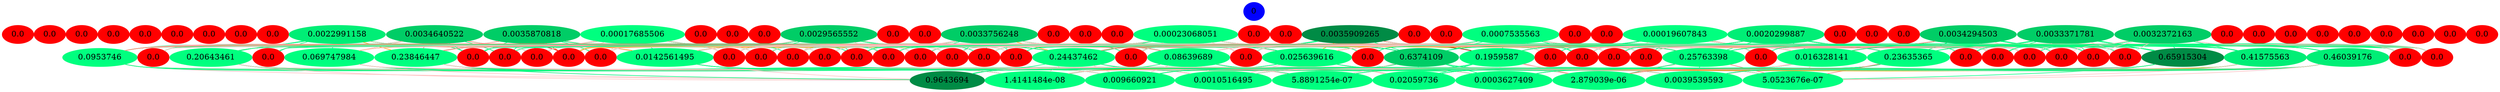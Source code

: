 graph {
	edge [bgcolor="purple:pink" color=yellow nodesep=0 rankdir=LR]
	graph [nodesep=0 ordering=out ranksep=0]
	node [rankdir=LR]
	I [label=0 color=blue height=0.2 style=filled width=0.2]
	x_0 [label=0.0 color=red height=0.2 style=filled width=0.2]
	x_1 [label=0.0 color=red height=0.2 style=filled width=0.2]
	x_2 [label=0.0 color=red height=0.2 style=filled width=0.2]
	x_3 [label=0.0 color=red height=0.2 style=filled width=0.2]
	x_4 [label=0.0 color=red height=0.2 style=filled width=0.2]
	x_5 [label=0.0 color=red height=0.2 style=filled width=0.2]
	x_6 [label=0.0 color=red height=0.2 style=filled width=0.2]
	x_7 [label=0.0 color=red height=0.2 style=filled width=0.2]
	x_8 [label=0.0 color=red height=0.2 style=filled width=0.2]
	x_9 [label=0.0022991158 color=springgreen2 fillcolor=springgreen2 height=0.2 style=filled width=0.2]
	x_10 [label=0.0034640522 color=springgreen3 fillcolor=springgreen3 height=0.2 style=filled width=0.2]
	x_11 [label=0.0035870818 color=springgreen3 fillcolor=springgreen3 height=0.2 style=filled width=0.2]
	x_12 [label=0.00017685506 color=springgreen fillcolor=springgreen height=0.2 style=filled width=0.2]
	x_13 [label=0.0 color=red height=0.2 style=filled width=0.2]
	x_14 [label=0.0 color=red height=0.2 style=filled width=0.2]
	x_15 [label=0.0 color=red height=0.2 style=filled width=0.2]
	x_16 [label=0.0029565552 color=springgreen3 fillcolor=springgreen3 height=0.2 style=filled width=0.2]
	x_17 [label=0.0 color=red height=0.2 style=filled width=0.2]
	x_18 [label=0.0 color=red height=0.2 style=filled width=0.2]
	x_19 [label=0.0033756248 color=springgreen3 fillcolor=springgreen3 height=0.2 style=filled width=0.2]
	x_20 [label=0.0 color=red height=0.2 style=filled width=0.2]
	x_21 [label=0.0 color=red height=0.2 style=filled width=0.2]
	x_22 [label=0.0 color=red height=0.2 style=filled width=0.2]
	x_23 [label=0.00023068051 color=springgreen fillcolor=springgreen height=0.2 style=filled width=0.2]
	x_24 [label=0.0 color=red height=0.2 style=filled width=0.2]
	x_25 [label=0.0 color=red height=0.2 style=filled width=0.2]
	x_26 [label=0.0035909265 color=springgreen4 fillcolor=springgreen4 height=0.2 style=filled width=0.2]
	x_27 [label=0.0 color=red height=0.2 style=filled width=0.2]
	x_28 [label=0.0 color=red height=0.2 style=filled width=0.2]
	x_29 [label=0.0007535563 color=springgreen fillcolor=springgreen height=0.2 style=filled width=0.2]
	x_30 [label=0.0 color=red height=0.2 style=filled width=0.2]
	x_31 [label=0.0 color=red height=0.2 style=filled width=0.2]
	x_32 [label=0.00019607843 color=springgreen fillcolor=springgreen height=0.2 style=filled width=0.2]
	x_33 [label=0.0020299887 color=springgreen2 fillcolor=springgreen2 height=0.2 style=filled width=0.2]
	x_34 [label=0.0 color=red height=0.2 style=filled width=0.2]
	x_35 [label=0.0 color=red height=0.2 style=filled width=0.2]
	x_36 [label=0.0 color=red height=0.2 style=filled width=0.2]
	x_37 [label=0.0034294503 color=springgreen3 fillcolor=springgreen3 height=0.2 style=filled width=0.2]
	x_38 [label=0.0033371781 color=springgreen3 fillcolor=springgreen3 height=0.2 style=filled width=0.2]
	x_39 [label=0.0032372163 color=springgreen3 fillcolor=springgreen3 height=0.2 style=filled width=0.2]
	x_40 [label=0.0 color=red height=0.2 style=filled width=0.2]
	x_41 [label=0.0 color=red height=0.2 style=filled width=0.2]
	x_42 [label=0.0 color=red height=0.2 style=filled width=0.2]
	x_43 [label=0.0 color=red height=0.2 style=filled width=0.2]
	x_44 [label=0.0 color=red height=0.2 style=filled width=0.2]
	x_45 [label=0.0 color=red height=0.2 style=filled width=0.2]
	x_46 [label=0.0 color=red height=0.2 style=filled width=0.2]
	x_47 [label=0.0 color=red height=0.2 style=filled width=0.2]
	x_48 [label=0.0 color=red height=0.2 style=filled width=0.2]
	I -- x_0 [style=invis]
	I -- x_1 [style=invis]
	I -- x_2 [style=invis]
	I -- x_3 [style=invis]
	I -- x_4 [style=invis]
	I -- x_5 [style=invis]
	I -- x_6 [style=invis]
	I -- x_7 [style=invis]
	I -- x_8 [style=invis]
	I -- x_9 [style=invis]
	I -- x_10 [style=invis]
	I -- x_11 [style=invis]
	I -- x_12 [style=invis]
	I -- x_13 [style=invis]
	I -- x_14 [style=invis]
	I -- x_15 [style=invis]
	I -- x_16 [style=invis]
	I -- x_17 [style=invis]
	I -- x_18 [style=invis]
	I -- x_19 [style=invis]
	I -- x_20 [style=invis]
	I -- x_21 [style=invis]
	I -- x_22 [style=invis]
	I -- x_23 [style=invis]
	I -- x_24 [style=invis]
	I -- x_25 [style=invis]
	I -- x_26 [style=invis]
	I -- x_27 [style=invis]
	I -- x_28 [style=invis]
	I -- x_29 [style=invis]
	I -- x_30 [style=invis]
	I -- x_31 [style=invis]
	I -- x_32 [style=invis]
	I -- x_33 [style=invis]
	I -- x_34 [style=invis]
	I -- x_35 [style=invis]
	I -- x_36 [style=invis]
	I -- x_37 [style=invis]
	I -- x_38 [style=invis]
	I -- x_39 [style=invis]
	I -- x_40 [style=invis]
	I -- x_41 [style=invis]
	I -- x_42 [style=invis]
	I -- x_43 [style=invis]
	I -- x_44 [style=invis]
	I -- x_45 [style=invis]
	I -- x_46 [style=invis]
	I -- x_47 [style=invis]
	I -- x_48 [style=invis]
	x1_0 [label=0.0953746 color=springgreen fillcolor=springgreen height=0.2 style=filled width=0.2]
	x1_1 [label=0.0 color=red fillcolor=red height=0.2 style=filled width=0.2]
	x1_2 [label=0.20643461 color=springgreen1 fillcolor=springgreen1 height=0.2 style=filled width=0.2]
	x1_3 [label=0.0 color=red fillcolor=red height=0.2 style=filled width=0.2]
	x1_4 [label=0.069747984 color=springgreen fillcolor=springgreen height=0.2 style=filled width=0.2]
	x1_5 [label=0.23846447 color=springgreen1 fillcolor=springgreen1 height=0.2 style=filled width=0.2]
	x1_6 [label=0.0 color=red fillcolor=red height=0.2 style=filled width=0.2]
	x1_7 [label=0.0 color=red fillcolor=red height=0.2 style=filled width=0.2]
	x1_8 [label=0.0 color=red fillcolor=red height=0.2 style=filled width=0.2]
	x1_9 [label=0.0 color=red fillcolor=red height=0.2 style=filled width=0.2]
	x1_10 [label=0.0 color=red fillcolor=red height=0.2 style=filled width=0.2]
	x1_11 [label=0.0142561495 color=springgreen fillcolor=springgreen height=0.2 style=filled width=0.2]
	x1_12 [label=0.0 color=red fillcolor=red height=0.2 style=filled width=0.2]
	x1_13 [label=0.0 color=red fillcolor=red height=0.2 style=filled width=0.2]
	x1_14 [label=0.0 color=red fillcolor=red height=0.2 style=filled width=0.2]
	x1_15 [label=0.0 color=red fillcolor=red height=0.2 style=filled width=0.2]
	x1_16 [label=0.0 color=red fillcolor=red height=0.2 style=filled width=0.2]
	x1_17 [label=0.0 color=red fillcolor=red height=0.2 style=filled width=0.2]
	x1_18 [label=0.0 color=red fillcolor=red height=0.2 style=filled width=0.2]
	x1_19 [label=0.0 color=red fillcolor=red height=0.2 style=filled width=0.2]
	x1_20 [label=0.0 color=red fillcolor=red height=0.2 style=filled width=0.2]
	x1_21 [label=0.0 color=red fillcolor=red height=0.2 style=filled width=0.2]
	x1_22 [label=0.24437462 color=springgreen1 fillcolor=springgreen1 height=0.2 style=filled width=0.2]
	x1_23 [label=0.0 color=red fillcolor=red height=0.2 style=filled width=0.2]
	x1_24 [label=0.08639689 color=springgreen fillcolor=springgreen height=0.2 style=filled width=0.2]
	x1_25 [label=0.0 color=red fillcolor=red height=0.2 style=filled width=0.2]
	x1_26 [label=0.025639616 color=springgreen fillcolor=springgreen height=0.2 style=filled width=0.2]
	x1_27 [label=0.0 color=red fillcolor=red height=0.2 style=filled width=0.2]
	x1_28 [label=0.6374109 color=springgreen3 fillcolor=springgreen3 height=0.2 style=filled width=0.2]
	x1_29 [label=0.1959587 color=springgreen1 fillcolor=springgreen1 height=0.2 style=filled width=0.2]
	x1_30 [label=0.0 color=red fillcolor=red height=0.2 style=filled width=0.2]
	x1_31 [label=0.0 color=red fillcolor=red height=0.2 style=filled width=0.2]
	x1_32 [label=0.0 color=red fillcolor=red height=0.2 style=filled width=0.2]
	x1_33 [label=0.0 color=red fillcolor=red height=0.2 style=filled width=0.2]
	x1_34 [label=0.25763398 color=springgreen1 fillcolor=springgreen1 height=0.2 style=filled width=0.2]
	x1_35 [label=0.0 color=red fillcolor=red height=0.2 style=filled width=0.2]
	x1_36 [label=0.016328141 color=springgreen fillcolor=springgreen height=0.2 style=filled width=0.2]
	x1_37 [label=0.23635365 color=springgreen1 fillcolor=springgreen1 height=0.2 style=filled width=0.2]
	x1_38 [label=0.0 color=red fillcolor=red height=0.2 style=filled width=0.2]
	x1_39 [label=0.0 color=red fillcolor=red height=0.2 style=filled width=0.2]
	x1_40 [label=0.0 color=red fillcolor=red height=0.2 style=filled width=0.2]
	x1_41 [label=0.0 color=red fillcolor=red height=0.2 style=filled width=0.2]
	x1_42 [label=0.0 color=red fillcolor=red height=0.2 style=filled width=0.2]
	x1_43 [label=0.0 color=red fillcolor=red height=0.2 style=filled width=0.2]
	x1_44 [label=0.65915304 color=springgreen4 fillcolor=springgreen4 height=0.2 style=filled width=0.2]
	x1_45 [label=0.41575563 color=springgreen2 fillcolor=springgreen2 height=0.2 style=filled width=0.2]
	x1_46 [label=0.46039176 color=springgreen2 fillcolor=springgreen2 height=0.2 style=filled width=0.2]
	x1_47 [label=0.0 color=red fillcolor=red height=0.2 style=filled width=0.2]
	x1_48 [label=0.0 color=red fillcolor=red height=0.2 style=filled width=0.2]
	x_9 -- x1_0 [color=springgreen]
	x_10 -- x1_0 [color=springgreen]
	x_11 -- x1_0 [color=rosybrown1]
	x_12 -- x1_0 [color=rosybrown1]
	x_16 -- x1_0 [color=salmon]
	x_19 -- x1_0 [color=rosybrown1]
	x_23 -- x1_0 [color=rosybrown1]
	x_26 -- x1_0 [color=springgreen1]
	x_29 -- x1_0 [color=springgreen]
	x_32 -- x1_0 [color=springgreen]
	x_33 -- x1_0 [color=rosybrown1]
	x_37 -- x1_0 [color=orange]
	x_38 -- x1_0 [color=rosybrown1]
	x_39 -- x1_0 [color=salmon]
	x_9 -- x1_1 [color=springgreen]
	x_10 -- x1_1 [color=rosybrown1]
	x_11 -- x1_1 [color=springgreen]
	x_12 -- x1_1 [color=springgreen]
	x_16 -- x1_1 [color=rosybrown1]
	x_19 -- x1_1 [color=rosybrown1]
	x_23 -- x1_1 [color=springgreen]
	x_26 -- x1_1 [color=rosybrown1]
	x_29 -- x1_1 [color=rosybrown1]
	x_32 -- x1_1 [color=springgreen]
	x_33 -- x1_1 [color=rosybrown1]
	x_37 -- x1_1 [color=rosybrown1]
	x_38 -- x1_1 [color=springgreen]
	x_39 -- x1_1 [color=rosybrown1]
	x_9 -- x1_2 [color=springgreen]
	x_10 -- x1_2 [color=springgreen2]
	x_11 -- x1_2 [color=rosybrown1]
	x_12 -- x1_2 [color=rosybrown1]
	x_16 -- x1_2 [color=springgreen]
	x_19 -- x1_2 [color=springgreen]
	x_23 -- x1_2 [color=rosybrown1]
	x_26 -- x1_2 [color=orangered]
	x_29 -- x1_2 [color=rosybrown1]
	x_32 -- x1_2 [color=rosybrown1]
	x_33 -- x1_2 [color=rosybrown1]
	x_37 -- x1_2 [color=springgreen1]
	x_38 -- x1_2 [color=rosybrown1]
	x_39 -- x1_2 [color=springgreen]
	x_9 -- x1_3 [color=springgreen]
	x_10 -- x1_3 [color=rosybrown1]
	x_11 -- x1_3 [color=rosybrown1]
	x_12 -- x1_3 [color=springgreen]
	x_16 -- x1_3 [color=rosybrown1]
	x_19 -- x1_3 [color=rosybrown1]
	x_23 -- x1_3 [color=rosybrown1]
	x_26 -- x1_3 [color=rosybrown1]
	x_29 -- x1_3 [color=springgreen]
	x_32 -- x1_3 [color=rosybrown1]
	x_33 -- x1_3 [color=springgreen]
	x_37 -- x1_3 [color=rosybrown1]
	x_38 -- x1_3 [color=rosybrown1]
	x_39 -- x1_3 [color=springgreen]
	x_9 -- x1_4 [color=springgreen]
	x_10 -- x1_4 [color=rosybrown1]
	x_11 -- x1_4 [color=salmon]
	x_12 -- x1_4 [color=rosybrown1]
	x_16 -- x1_4 [color=orangered]
	x_19 -- x1_4 [color=orange]
	x_23 -- x1_4 [color=rosybrown1]
	x_26 -- x1_4 [color=orange]
	x_29 -- x1_4 [color=springgreen]
	x_32 -- x1_4 [color=rosybrown1]
	x_33 -- x1_4 [color=rosybrown1]
	x_37 -- x1_4 [color=rosybrown1]
	x_38 -- x1_4 [color=orange]
	x_39 -- x1_4 [color=rosybrown1]
	x_9 -- x1_5 [color=orange]
	x_10 -- x1_5 [color=salmon]
	x_11 -- x1_5 [color=rosybrown1]
	x_12 -- x1_5 [color=rosybrown1]
	x_16 -- x1_5 [color=springgreen]
	x_19 -- x1_5 [color=rosybrown1]
	x_23 -- x1_5 [color=rosybrown1]
	x_26 -- x1_5 [color=springgreen1]
	x_29 -- x1_5 [color=rosybrown1]
	x_32 -- x1_5 [color=rosybrown1]
	x_33 -- x1_5 [color=salmon]
	x_37 -- x1_5 [color=springgreen]
	x_38 -- x1_5 [color=rosybrown1]
	x_39 -- x1_5 [color=salmon]
	x_9 -- x1_6 [color=springgreen]
	x_10 -- x1_6 [color=springgreen]
	x_11 -- x1_6 [color=springgreen]
	x_12 -- x1_6 [color=springgreen]
	x_16 -- x1_6 [color=springgreen]
	x_19 -- x1_6 [color=rosybrown1]
	x_23 -- x1_6 [color=springgreen]
	x_26 -- x1_6 [color=springgreen]
	x_29 -- x1_6 [color=rosybrown1]
	x_32 -- x1_6 [color=rosybrown1]
	x_33 -- x1_6 [color=springgreen]
	x_37 -- x1_6 [color=rosybrown1]
	x_38 -- x1_6 [color=rosybrown1]
	x_39 -- x1_6 [color=springgreen]
	x_9 -- x1_7 [color=rosybrown1]
	x_10 -- x1_7 [color=springgreen]
	x_11 -- x1_7 [color=springgreen]
	x_12 -- x1_7 [color=rosybrown1]
	x_16 -- x1_7 [color=springgreen]
	x_19 -- x1_7 [color=rosybrown1]
	x_23 -- x1_7 [color=rosybrown1]
	x_26 -- x1_7 [color=rosybrown1]
	x_29 -- x1_7 [color=springgreen]
	x_32 -- x1_7 [color=springgreen]
	x_33 -- x1_7 [color=rosybrown1]
	x_37 -- x1_7 [color=rosybrown1]
	x_38 -- x1_7 [color=rosybrown1]
	x_39 -- x1_7 [color=springgreen]
	x_9 -- x1_8 [color=springgreen]
	x_10 -- x1_8 [color=rosybrown1]
	x_11 -- x1_8 [color=springgreen]
	x_12 -- x1_8 [color=rosybrown1]
	x_16 -- x1_8 [color=rosybrown1]
	x_19 -- x1_8 [color=rosybrown1]
	x_23 -- x1_8 [color=rosybrown1]
	x_26 -- x1_8 [color=rosybrown1]
	x_29 -- x1_8 [color=rosybrown1]
	x_32 -- x1_8 [color=rosybrown1]
	x_33 -- x1_8 [color=rosybrown1]
	x_37 -- x1_8 [color=springgreen]
	x_38 -- x1_8 [color=springgreen]
	x_39 -- x1_8 [color=rosybrown1]
	x_9 -- x1_9 [color=rosybrown1]
	x_10 -- x1_9 [color=red]
	x_11 -- x1_9 [color=orangered]
	x_12 -- x1_9 [color=rosybrown1]
	x_16 -- x1_9 [color=rosybrown1]
	x_19 -- x1_9 [color=orange]
	x_23 -- x1_9 [color=springgreen]
	x_26 -- x1_9 [color=springgreen]
	x_29 -- x1_9 [color=springgreen]
	x_32 -- x1_9 [color=springgreen]
	x_33 -- x1_9 [color=rosybrown1]
	x_37 -- x1_9 [color=orangered]
	x_38 -- x1_9 [color=orange]
	x_39 -- x1_9 [color=orange]
	x_9 -- x1_10 [color=rosybrown1]
	x_10 -- x1_10 [color=rosybrown1]
	x_11 -- x1_10 [color=springgreen]
	x_12 -- x1_10 [color=rosybrown1]
	x_16 -- x1_10 [color=springgreen]
	x_19 -- x1_10 [color=springgreen]
	x_23 -- x1_10 [color=rosybrown1]
	x_26 -- x1_10 [color=springgreen]
	x_29 -- x1_10 [color=springgreen]
	x_32 -- x1_10 [color=rosybrown1]
	x_33 -- x1_10 [color=rosybrown1]
	x_37 -- x1_10 [color=rosybrown1]
	x_38 -- x1_10 [color=rosybrown1]
	x_39 -- x1_10 [color=rosybrown1]
	x_9 -- x1_11 [color=salmon]
	x_10 -- x1_11 [color=orange]
	x_11 -- x1_11 [color=rosybrown1]
	x_12 -- x1_11 [color=springgreen]
	x_16 -- x1_11 [color=springgreen2]
	x_19 -- x1_11 [color=springgreen2]
	x_23 -- x1_11 [color=springgreen]
	x_26 -- x1_11 [color=salmon]
	x_29 -- x1_11 [color=rosybrown1]
	x_32 -- x1_11 [color=rosybrown1]
	x_33 -- x1_11 [color=orange]
	x_37 -- x1_11 [color=orange]
	x_38 -- x1_11 [color=salmon]
	x_39 -- x1_11 [color=rosybrown1]
	x_9 -- x1_12 [color=springgreen]
	x_10 -- x1_12 [color=springgreen]
	x_11 -- x1_12 [color=rosybrown1]
	x_12 -- x1_12 [color=rosybrown1]
	x_16 -- x1_12 [color=rosybrown1]
	x_19 -- x1_12 [color=springgreen]
	x_23 -- x1_12 [color=rosybrown1]
	x_26 -- x1_12 [color=rosybrown1]
	x_29 -- x1_12 [color=rosybrown1]
	x_32 -- x1_12 [color=rosybrown1]
	x_33 -- x1_12 [color=rosybrown1]
	x_37 -- x1_12 [color=salmon]
	x_38 -- x1_12 [color=springgreen]
	x_39 -- x1_12 [color=rosybrown1]
	x_9 -- x1_13 [color=rosybrown1]
	x_10 -- x1_13 [color=rosybrown1]
	x_11 -- x1_13 [color=springgreen]
	x_12 -- x1_13 [color=rosybrown1]
	x_16 -- x1_13 [color=springgreen]
	x_19 -- x1_13 [color=springgreen]
	x_23 -- x1_13 [color=springgreen]
	x_26 -- x1_13 [color=rosybrown1]
	x_29 -- x1_13 [color=springgreen]
	x_32 -- x1_13 [color=rosybrown1]
	x_33 -- x1_13 [color=springgreen]
	x_37 -- x1_13 [color=rosybrown1]
	x_38 -- x1_13 [color=springgreen]
	x_39 -- x1_13 [color=rosybrown1]
	x_9 -- x1_14 [color=springgreen]
	x_10 -- x1_14 [color=rosybrown1]
	x_11 -- x1_14 [color=rosybrown1]
	x_12 -- x1_14 [color=springgreen]
	x_16 -- x1_14 [color=rosybrown1]
	x_19 -- x1_14 [color=rosybrown1]
	x_23 -- x1_14 [color=springgreen]
	x_26 -- x1_14 [color=rosybrown1]
	x_29 -- x1_14 [color=rosybrown1]
	x_32 -- x1_14 [color=springgreen]
	x_33 -- x1_14 [color=rosybrown1]
	x_37 -- x1_14 [color=springgreen]
	x_38 -- x1_14 [color=springgreen]
	x_39 -- x1_14 [color=rosybrown1]
	x_9 -- x1_15 [color=rosybrown1]
	x_10 -- x1_15 [color=rosybrown1]
	x_11 -- x1_15 [color=rosybrown1]
	x_12 -- x1_15 [color=rosybrown1]
	x_16 -- x1_15 [color=rosybrown1]
	x_19 -- x1_15 [color=springgreen]
	x_23 -- x1_15 [color=rosybrown1]
	x_26 -- x1_15 [color=springgreen]
	x_29 -- x1_15 [color=rosybrown1]
	x_32 -- x1_15 [color=rosybrown1]
	x_33 -- x1_15 [color=springgreen]
	x_37 -- x1_15 [color=springgreen]
	x_38 -- x1_15 [color=rosybrown1]
	x_39 -- x1_15 [color=rosybrown1]
	x_9 -- x1_16 [color=rosybrown1]
	x_10 -- x1_16 [color=springgreen]
	x_11 -- x1_16 [color=rosybrown1]
	x_12 -- x1_16 [color=springgreen]
	x_16 -- x1_16 [color=springgreen]
	x_19 -- x1_16 [color=rosybrown1]
	x_23 -- x1_16 [color=rosybrown1]
	x_26 -- x1_16 [color=rosybrown1]
	x_29 -- x1_16 [color=springgreen]
	x_32 -- x1_16 [color=springgreen]
	x_33 -- x1_16 [color=rosybrown1]
	x_37 -- x1_16 [color=springgreen]
	x_38 -- x1_16 [color=springgreen]
	x_39 -- x1_16 [color=springgreen]
	x_9 -- x1_17 [color=springgreen]
	x_10 -- x1_17 [color=springgreen]
	x_11 -- x1_17 [color=springgreen]
	x_12 -- x1_17 [color=springgreen]
	x_16 -- x1_17 [color=rosybrown1]
	x_19 -- x1_17 [color=rosybrown1]
	x_23 -- x1_17 [color=rosybrown1]
	x_26 -- x1_17 [color=springgreen]
	x_29 -- x1_17 [color=rosybrown1]
	x_32 -- x1_17 [color=springgreen]
	x_33 -- x1_17 [color=springgreen]
	x_37 -- x1_17 [color=rosybrown1]
	x_38 -- x1_17 [color=rosybrown1]
	x_39 -- x1_17 [color=springgreen]
	x_9 -- x1_18 [color=rosybrown1]
	x_10 -- x1_18 [color=springgreen]
	x_11 -- x1_18 [color=springgreen]
	x_12 -- x1_18 [color=rosybrown1]
	x_16 -- x1_18 [color=rosybrown1]
	x_19 -- x1_18 [color=springgreen]
	x_23 -- x1_18 [color=springgreen]
	x_26 -- x1_18 [color=rosybrown1]
	x_29 -- x1_18 [color=springgreen]
	x_32 -- x1_18 [color=springgreen]
	x_33 -- x1_18 [color=rosybrown1]
	x_37 -- x1_18 [color=rosybrown1]
	x_38 -- x1_18 [color=springgreen]
	x_39 -- x1_18 [color=rosybrown1]
	x_9 -- x1_19 [color=springgreen]
	x_10 -- x1_19 [color=rosybrown1]
	x_11 -- x1_19 [color=rosybrown1]
	x_12 -- x1_19 [color=springgreen]
	x_16 -- x1_19 [color=rosybrown1]
	x_19 -- x1_19 [color=springgreen]
	x_23 -- x1_19 [color=springgreen]
	x_26 -- x1_19 [color=springgreen]
	x_29 -- x1_19 [color=rosybrown1]
	x_32 -- x1_19 [color=springgreen]
	x_33 -- x1_19 [color=rosybrown1]
	x_37 -- x1_19 [color=springgreen]
	x_38 -- x1_19 [color=rosybrown1]
	x_39 -- x1_19 [color=rosybrown1]
	x_9 -- x1_20 [color=springgreen]
	x_10 -- x1_20 [color=springgreen]
	x_11 -- x1_20 [color=rosybrown1]
	x_12 -- x1_20 [color=rosybrown1]
	x_16 -- x1_20 [color=springgreen]
	x_19 -- x1_20 [color=springgreen]
	x_23 -- x1_20 [color=springgreen]
	x_26 -- x1_20 [color=springgreen]
	x_29 -- x1_20 [color=rosybrown1]
	x_32 -- x1_20 [color=rosybrown1]
	x_33 -- x1_20 [color=rosybrown1]
	x_37 -- x1_20 [color=springgreen]
	x_38 -- x1_20 [color=springgreen]
	x_39 -- x1_20 [color=rosybrown1]
	x_9 -- x1_21 [color=springgreen]
	x_10 -- x1_21 [color=rosybrown1]
	x_11 -- x1_21 [color=rosybrown1]
	x_12 -- x1_21 [color=rosybrown1]
	x_16 -- x1_21 [color=rosybrown1]
	x_19 -- x1_21 [color=springgreen]
	x_23 -- x1_21 [color=rosybrown1]
	x_26 -- x1_21 [color=springgreen]
	x_29 -- x1_21 [color=rosybrown1]
	x_32 -- x1_21 [color=springgreen]
	x_33 -- x1_21 [color=springgreen]
	x_37 -- x1_21 [color=springgreen]
	x_38 -- x1_21 [color=rosybrown1]
	x_39 -- x1_21 [color=springgreen]
	x_9 -- x1_22 [color=salmon]
	x_10 -- x1_22 [color=red]
	x_11 -- x1_22 [color=orange]
	x_12 -- x1_22 [color=springgreen]
	x_16 -- x1_22 [color=springgreen]
	x_19 -- x1_22 [color=orange]
	x_23 -- x1_22 [color=springgreen]
	x_26 -- x1_22 [color=springgreen2]
	x_29 -- x1_22 [color=rosybrown1]
	x_32 -- x1_22 [color=springgreen]
	x_33 -- x1_22 [color=rosybrown1]
	x_37 -- x1_22 [color=orange]
	x_38 -- x1_22 [color=springgreen]
	x_39 -- x1_22 [color=salmon]
	x_9 -- x1_23 [color=springgreen]
	x_10 -- x1_23 [color=rosybrown1]
	x_11 -- x1_23 [color=rosybrown1]
	x_12 -- x1_23 [color=rosybrown1]
	x_16 -- x1_23 [color=rosybrown1]
	x_19 -- x1_23 [color=springgreen]
	x_23 -- x1_23 [color=rosybrown1]
	x_26 -- x1_23 [color=springgreen]
	x_29 -- x1_23 [color=springgreen]
	x_32 -- x1_23 [color=springgreen]
	x_33 -- x1_23 [color=springgreen]
	x_37 -- x1_23 [color=springgreen]
	x_38 -- x1_23 [color=springgreen]
	x_39 -- x1_23 [color=rosybrown1]
	x_9 -- x1_24 [color=orange]
	x_10 -- x1_24 [color=springgreen]
	x_11 -- x1_24 [color=rosybrown1]
	x_12 -- x1_24 [color=rosybrown1]
	x_16 -- x1_24 [color=springgreen1]
	x_19 -- x1_24 [color=salmon]
	x_23 -- x1_24 [color=rosybrown1]
	x_26 -- x1_24 [color=springgreen]
	x_29 -- x1_24 [color=rosybrown1]
	x_32 -- x1_24 [color=rosybrown1]
	x_33 -- x1_24 [color=rosybrown1]
	x_37 -- x1_24 [color=salmon]
	x_38 -- x1_24 [color=rosybrown1]
	x_39 -- x1_24 [color=rosybrown1]
	x_9 -- x1_25 [color=springgreen]
	x_10 -- x1_25 [color=springgreen]
	x_11 -- x1_25 [color=rosybrown1]
	x_12 -- x1_25 [color=rosybrown1]
	x_16 -- x1_25 [color=rosybrown1]
	x_19 -- x1_25 [color=rosybrown1]
	x_23 -- x1_25 [color=rosybrown1]
	x_26 -- x1_25 [color=springgreen]
	x_29 -- x1_25 [color=rosybrown1]
	x_32 -- x1_25 [color=rosybrown1]
	x_33 -- x1_25 [color=springgreen]
	x_37 -- x1_25 [color=springgreen]
	x_38 -- x1_25 [color=springgreen]
	x_39 -- x1_25 [color=rosybrown1]
	x_9 -- x1_26 [color=rosybrown1]
	x_10 -- x1_26 [color=springgreen]
	x_11 -- x1_26 [color=springgreen]
	x_12 -- x1_26 [color=springgreen]
	x_16 -- x1_26 [color=springgreen1]
	x_19 -- x1_26 [color=springgreen1]
	x_23 -- x1_26 [color=rosybrown1]
	x_26 -- x1_26 [color=orange]
	x_29 -- x1_26 [color=rosybrown1]
	x_32 -- x1_26 [color=rosybrown1]
	x_33 -- x1_26 [color=orange]
	x_37 -- x1_26 [color=rosybrown1]
	x_38 -- x1_26 [color=orange]
	x_39 -- x1_26 [color=rosybrown1]
	x_9 -- x1_27 [color=springgreen]
	x_10 -- x1_27 [color=rosybrown1]
	x_11 -- x1_27 [color=springgreen]
	x_12 -- x1_27 [color=rosybrown1]
	x_16 -- x1_27 [color=springgreen]
	x_19 -- x1_27 [color=rosybrown1]
	x_23 -- x1_27 [color=springgreen]
	x_26 -- x1_27 [color=rosybrown1]
	x_29 -- x1_27 [color=springgreen]
	x_32 -- x1_27 [color=springgreen]
	x_33 -- x1_27 [color=springgreen]
	x_37 -- x1_27 [color=springgreen]
	x_38 -- x1_27 [color=rosybrown1]
	x_39 -- x1_27 [color=springgreen]
	x_9 -- x1_28 [color=springgreen1]
	x_10 -- x1_28 [color=springgreen2]
	x_11 -- x1_28 [color=springgreen1]
	x_12 -- x1_28 [color=rosybrown1]
	x_16 -- x1_28 [color=springgreen2]
	x_19 -- x1_28 [color=springgreen4]
	x_23 -- x1_28 [color=springgreen]
	x_26 -- x1_28 [color=springgreen1]
	x_29 -- x1_28 [color=springgreen]
	x_32 -- x1_28 [color=springgreen]
	x_33 -- x1_28 [color=springgreen1]
	x_37 -- x1_28 [color=springgreen]
	x_38 -- x1_28 [color=springgreen1]
	x_39 -- x1_28 [color=springgreen]
	x_9 -- x1_29 [color=springgreen]
	x_10 -- x1_29 [color=springgreen]
	x_11 -- x1_29 [color=springgreen]
	x_12 -- x1_29 [color=springgreen]
	x_16 -- x1_29 [color=orange]
	x_19 -- x1_29 [color=rosybrown1]
	x_23 -- x1_29 [color=springgreen]
	x_26 -- x1_29 [color=red3]
	x_29 -- x1_29 [color=springgreen]
	x_32 -- x1_29 [color=rosybrown1]
	x_33 -- x1_29 [color=springgreen]
	x_37 -- x1_29 [color=springgreen]
	x_38 -- x1_29 [color=salmon]
	x_39 -- x1_29 [color=springgreen1]
	x_9 -- x1_30 [color=rosybrown1]
	x_10 -- x1_30 [color=rosybrown1]
	x_11 -- x1_30 [color=springgreen]
	x_12 -- x1_30 [color=springgreen]
	x_16 -- x1_30 [color=springgreen]
	x_19 -- x1_30 [color=rosybrown1]
	x_23 -- x1_30 [color=springgreen]
	x_26 -- x1_30 [color=rosybrown1]
	x_29 -- x1_30 [color=rosybrown1]
	x_32 -- x1_30 [color=springgreen]
	x_33 -- x1_30 [color=rosybrown1]
	x_37 -- x1_30 [color=springgreen]
	x_38 -- x1_30 [color=rosybrown1]
	x_39 -- x1_30 [color=springgreen]
	x_9 -- x1_31 [color=springgreen]
	x_10 -- x1_31 [color=rosybrown1]
	x_11 -- x1_31 [color=rosybrown1]
	x_12 -- x1_31 [color=springgreen]
	x_16 -- x1_31 [color=springgreen]
	x_19 -- x1_31 [color=springgreen]
	x_23 -- x1_31 [color=rosybrown1]
	x_26 -- x1_31 [color=springgreen]
	x_29 -- x1_31 [color=springgreen]
	x_32 -- x1_31 [color=springgreen]
	x_33 -- x1_31 [color=rosybrown1]
	x_37 -- x1_31 [color=springgreen]
	x_38 -- x1_31 [color=rosybrown1]
	x_39 -- x1_31 [color=rosybrown1]
	x_9 -- x1_32 [color=rosybrown1]
	x_10 -- x1_32 [color=rosybrown1]
	x_11 -- x1_32 [color=rosybrown1]
	x_12 -- x1_32 [color=rosybrown1]
	x_16 -- x1_32 [color=rosybrown1]
	x_19 -- x1_32 [color=rosybrown1]
	x_23 -- x1_32 [color=rosybrown1]
	x_26 -- x1_32 [color=rosybrown1]
	x_29 -- x1_32 [color=rosybrown1]
	x_32 -- x1_32 [color=rosybrown1]
	x_33 -- x1_32 [color=springgreen]
	x_37 -- x1_32 [color=springgreen]
	x_38 -- x1_32 [color=rosybrown1]
	x_39 -- x1_32 [color=springgreen]
	x_9 -- x1_33 [color=rosybrown1]
	x_10 -- x1_33 [color=rosybrown1]
	x_11 -- x1_33 [color=springgreen]
	x_12 -- x1_33 [color=rosybrown1]
	x_16 -- x1_33 [color=springgreen]
	x_19 -- x1_33 [color=springgreen]
	x_23 -- x1_33 [color=springgreen]
	x_26 -- x1_33 [color=springgreen]
	x_29 -- x1_33 [color=rosybrown1]
	x_32 -- x1_33 [color=springgreen]
	x_33 -- x1_33 [color=springgreen]
	x_37 -- x1_33 [color=springgreen]
	x_38 -- x1_33 [color=rosybrown1]
	x_39 -- x1_33 [color=rosybrown1]
	x_9 -- x1_34 [color=springgreen]
	x_10 -- x1_34 [color=springgreen]
	x_11 -- x1_34 [color=springgreen]
	x_12 -- x1_34 [color=springgreen]
	x_16 -- x1_34 [color=springgreen1]
	x_19 -- x1_34 [color=springgreen2]
	x_23 -- x1_34 [color=rosybrown1]
	x_26 -- x1_34 [color=salmon]
	x_29 -- x1_34 [color=springgreen]
	x_32 -- x1_34 [color=rosybrown1]
	x_33 -- x1_34 [color=springgreen]
	x_37 -- x1_34 [color=springgreen2]
	x_38 -- x1_34 [color=springgreen]
	x_39 -- x1_34 [color=springgreen]
	x_9 -- x1_35 [color=rosybrown1]
	x_10 -- x1_35 [color=springgreen]
	x_11 -- x1_35 [color=rosybrown1]
	x_12 -- x1_35 [color=rosybrown1]
	x_16 -- x1_35 [color=rosybrown1]
	x_19 -- x1_35 [color=springgreen]
	x_23 -- x1_35 [color=rosybrown1]
	x_26 -- x1_35 [color=rosybrown1]
	x_29 -- x1_35 [color=springgreen]
	x_32 -- x1_35 [color=rosybrown1]
	x_33 -- x1_35 [color=rosybrown1]
	x_37 -- x1_35 [color=rosybrown1]
	x_38 -- x1_35 [color=springgreen]
	x_39 -- x1_35 [color=springgreen]
	x_9 -- x1_36 [color=rosybrown1]
	x_10 -- x1_36 [color=orange]
	x_11 -- x1_36 [color=orange]
	x_12 -- x1_36 [color=springgreen]
	x_16 -- x1_36 [color=rosybrown1]
	x_19 -- x1_36 [color=orangered]
	x_23 -- x1_36 [color=rosybrown1]
	x_26 -- x1_36 [color=rosybrown1]
	x_29 -- x1_36 [color=rosybrown1]
	x_32 -- x1_36 [color=rosybrown1]
	x_33 -- x1_36 [color=springgreen]
	x_37 -- x1_36 [color=salmon]
	x_38 -- x1_36 [color=springgreen]
	x_39 -- x1_36 [color=springgreen]
	x_9 -- x1_37 [color=springgreen]
	x_10 -- x1_37 [color=springgreen1]
	x_11 -- x1_37 [color=springgreen]
	x_12 -- x1_37 [color=springgreen]
	x_16 -- x1_37 [color=orange]
	x_19 -- x1_37 [color=salmon]
	x_23 -- x1_37 [color=rosybrown1]
	x_26 -- x1_37 [color=rosybrown1]
	x_29 -- x1_37 [color=springgreen]
	x_32 -- x1_37 [color=rosybrown1]
	x_33 -- x1_37 [color=springgreen1]
	x_37 -- x1_37 [color=springgreen2]
	x_38 -- x1_37 [color=springgreen]
	x_39 -- x1_37 [color=springgreen]
	x_9 -- x1_38 [color=springgreen]
	x_10 -- x1_38 [color=rosybrown1]
	x_11 -- x1_38 [color=rosybrown1]
	x_12 -- x1_38 [color=springgreen]
	x_16 -- x1_38 [color=rosybrown1]
	x_19 -- x1_38 [color=springgreen]
	x_23 -- x1_38 [color=rosybrown1]
	x_26 -- x1_38 [color=rosybrown1]
	x_29 -- x1_38 [color=rosybrown1]
	x_32 -- x1_38 [color=rosybrown1]
	x_33 -- x1_38 [color=springgreen]
	x_37 -- x1_38 [color=springgreen]
	x_38 -- x1_38 [color=springgreen]
	x_39 -- x1_38 [color=springgreen]
	x_9 -- x1_39 [color=springgreen]
	x_10 -- x1_39 [color=springgreen]
	x_11 -- x1_39 [color=springgreen]
	x_12 -- x1_39 [color=rosybrown1]
	x_16 -- x1_39 [color=rosybrown1]
	x_19 -- x1_39 [color=rosybrown1]
	x_23 -- x1_39 [color=springgreen]
	x_26 -- x1_39 [color=springgreen]
	x_29 -- x1_39 [color=springgreen]
	x_32 -- x1_39 [color=springgreen]
	x_33 -- x1_39 [color=rosybrown1]
	x_37 -- x1_39 [color=rosybrown1]
	x_38 -- x1_39 [color=springgreen]
	x_39 -- x1_39 [color=springgreen]
	x_9 -- x1_40 [color=springgreen]
	x_10 -- x1_40 [color=rosybrown1]
	x_11 -- x1_40 [color=springgreen]
	x_12 -- x1_40 [color=springgreen]
	x_16 -- x1_40 [color=rosybrown1]
	x_19 -- x1_40 [color=rosybrown1]
	x_23 -- x1_40 [color=springgreen]
	x_26 -- x1_40 [color=springgreen]
	x_29 -- x1_40 [color=springgreen]
	x_32 -- x1_40 [color=springgreen]
	x_33 -- x1_40 [color=rosybrown1]
	x_37 -- x1_40 [color=rosybrown1]
	x_38 -- x1_40 [color=rosybrown1]
	x_39 -- x1_40 [color=springgreen]
	x_9 -- x1_41 [color=rosybrown1]
	x_10 -- x1_41 [color=rosybrown1]
	x_11 -- x1_41 [color=springgreen]
	x_12 -- x1_41 [color=rosybrown1]
	x_16 -- x1_41 [color=springgreen]
	x_19 -- x1_41 [color=rosybrown1]
	x_23 -- x1_41 [color=rosybrown1]
	x_26 -- x1_41 [color=rosybrown1]
	x_29 -- x1_41 [color=springgreen]
	x_32 -- x1_41 [color=rosybrown1]
	x_33 -- x1_41 [color=rosybrown1]
	x_37 -- x1_41 [color=springgreen]
	x_38 -- x1_41 [color=rosybrown1]
	x_39 -- x1_41 [color=rosybrown1]
	x_9 -- x1_42 [color=springgreen]
	x_10 -- x1_42 [color=rosybrown1]
	x_11 -- x1_42 [color=rosybrown1]
	x_12 -- x1_42 [color=springgreen]
	x_16 -- x1_42 [color=springgreen]
	x_19 -- x1_42 [color=springgreen]
	x_23 -- x1_42 [color=rosybrown1]
	x_26 -- x1_42 [color=rosybrown1]
	x_29 -- x1_42 [color=rosybrown1]
	x_32 -- x1_42 [color=springgreen]
	x_33 -- x1_42 [color=rosybrown1]
	x_37 -- x1_42 [color=springgreen]
	x_38 -- x1_42 [color=springgreen]
	x_39 -- x1_42 [color=rosybrown1]
	x_9 -- x1_43 [color=springgreen]
	x_10 -- x1_43 [color=springgreen]
	x_11 -- x1_43 [color=rosybrown1]
	x_12 -- x1_43 [color=rosybrown1]
	x_16 -- x1_43 [color=rosybrown1]
	x_19 -- x1_43 [color=springgreen]
	x_23 -- x1_43 [color=springgreen]
	x_26 -- x1_43 [color=springgreen]
	x_29 -- x1_43 [color=rosybrown1]
	x_32 -- x1_43 [color=springgreen]
	x_33 -- x1_43 [color=rosybrown1]
	x_37 -- x1_43 [color=springgreen]
	x_38 -- x1_43 [color=rosybrown1]
	x_39 -- x1_43 [color=rosybrown1]
	x_9 -- x1_44 [color=rosybrown1]
	x_10 -- x1_44 [color=rosybrown1]
	x_11 -- x1_44 [color=springgreen]
	x_12 -- x1_44 [color=springgreen]
	x_16 -- x1_44 [color=springgreen2]
	x_19 -- x1_44 [color=springgreen2]
	x_23 -- x1_44 [color=springgreen]
	x_26 -- x1_44 [color=springgreen]
	x_29 -- x1_44 [color=springgreen]
	x_32 -- x1_44 [color=springgreen]
	x_33 -- x1_44 [color=rosybrown1]
	x_37 -- x1_44 [color=springgreen]
	x_38 -- x1_44 [color=springgreen]
	x_39 -- x1_44 [color=springgreen]
	x_9 -- x1_45 [color=springgreen]
	x_10 -- x1_45 [color=springgreen1]
	x_11 -- x1_45 [color=springgreen2]
	x_12 -- x1_45 [color=springgreen]
	x_16 -- x1_45 [color=rosybrown1]
	x_19 -- x1_45 [color=springgreen]
	x_23 -- x1_45 [color=springgreen]
	x_26 -- x1_45 [color=rosybrown1]
	x_29 -- x1_45 [color=springgreen]
	x_32 -- x1_45 [color=springgreen]
	x_33 -- x1_45 [color=springgreen1]
	x_37 -- x1_45 [color=springgreen]
	x_38 -- x1_45 [color=springgreen]
	x_39 -- x1_45 [color=springgreen1]
	x_9 -- x1_46 [color=rosybrown1]
	x_10 -- x1_46 [color=springgreen]
	x_11 -- x1_46 [color=springgreen1]
	x_12 -- x1_46 [color=springgreen]
	x_16 -- x1_46 [color=rosybrown1]
	x_19 -- x1_46 [color=springgreen]
	x_23 -- x1_46 [color=springgreen]
	x_26 -- x1_46 [color=springgreen]
	x_29 -- x1_46 [color=springgreen]
	x_32 -- x1_46 [color=rosybrown1]
	x_33 -- x1_46 [color=springgreen]
	x_37 -- x1_46 [color=springgreen]
	x_38 -- x1_46 [color=springgreen]
	x_39 -- x1_46 [color=springgreen]
	x_9 -- x1_47 [color=springgreen]
	x_10 -- x1_47 [color=rosybrown1]
	x_11 -- x1_47 [color=rosybrown1]
	x_12 -- x1_47 [color=springgreen]
	x_16 -- x1_47 [color=springgreen]
	x_19 -- x1_47 [color=rosybrown1]
	x_23 -- x1_47 [color=rosybrown1]
	x_26 -- x1_47 [color=rosybrown1]
	x_29 -- x1_47 [color=springgreen]
	x_32 -- x1_47 [color=springgreen]
	x_33 -- x1_47 [color=springgreen]
	x_37 -- x1_47 [color=springgreen]
	x_38 -- x1_47 [color=springgreen]
	x_39 -- x1_47 [color=rosybrown1]
	x_9 -- x1_48 [color=rosybrown1]
	x_10 -- x1_48 [color=rosybrown1]
	x_11 -- x1_48 [color=springgreen]
	x_12 -- x1_48 [color=rosybrown1]
	x_16 -- x1_48 [color=springgreen]
	x_19 -- x1_48 [color=rosybrown1]
	x_23 -- x1_48 [color=rosybrown1]
	x_26 -- x1_48 [color=rosybrown1]
	x_29 -- x1_48 [color=rosybrown1]
	x_32 -- x1_48 [color=rosybrown1]
	x_33 -- x1_48 [color=springgreen]
	x_37 -- x1_48 [color=springgreen]
	x_38 -- x1_48 [color=springgreen]
	x_39 -- x1_48 [color=rosybrown1]
	x2_0 [label=0.9643694 color=springgreen4 fillcolor=springgreen4 height=0.2 style=filled width=0.2]
	x2_1 [label="1.4141484e-08" color=springgreen fillcolor=springgreen height=0.2 style=filled width=0.2]
	x2_2 [label=0.009660921 color=springgreen fillcolor=springgreen height=0.2 style=filled width=0.2]
	x2_3 [label=0.0010516495 color=springgreen fillcolor=springgreen height=0.2 style=filled width=0.2]
	x2_4 [label="5.8891254e-07" color=springgreen fillcolor=springgreen height=0.2 style=filled width=0.2]
	x2_5 [label=0.02059736 color=springgreen fillcolor=springgreen height=0.2 style=filled width=0.2]
	x2_6 [label=0.0003627409 color=springgreen fillcolor=springgreen height=0.2 style=filled width=0.2]
	x2_7 [label="2.879039e-06" color=springgreen fillcolor=springgreen height=0.2 style=filled width=0.2]
	x2_8 [label=0.0039539593 color=springgreen fillcolor=springgreen height=0.2 style=filled width=0.2]
	x2_9 [label="5.0523676e-07" color=springgreen fillcolor=springgreen height=0.2 style=filled width=0.2]
	x1_0 -- x2_0 [color=rosybrown1]
	x1_2 -- x2_0 [color=rosybrown1]
	x1_4 -- x2_0 [color=rosybrown1]
	x1_5 -- x2_0 [color=springgreen2]
	x1_11 -- x2_0 [color=rosybrown1]
	x1_22 -- x2_0 [color=springgreen]
	x1_24 -- x2_0 [color=rosybrown1]
	x1_26 -- x2_0 [color=rosybrown1]
	x1_28 -- x2_0 [color=springgreen1]
	x1_29 -- x2_0 [color=rosybrown1]
	x1_34 -- x2_0 [color=springgreen2]
	x1_36 -- x2_0 [color=rosybrown1]
	x1_37 -- x2_0 [color=rosybrown1]
	x1_44 -- x2_0 [color=springgreen4]
	x1_45 -- x2_0 [color=springgreen]
	x1_46 -- x2_0 [color=springgreen1]
	x1_0 -- x2_1 [color=rosybrown1]
	x1_2 -- x2_1 [color=springgreen1]
	x1_4 -- x2_1 [color=springgreen]
	x1_5 -- x2_1 [color=springgreen1]
	x1_11 -- x2_1 [color=rosybrown1]
	x1_22 -- x2_1 [color=rosybrown1]
	x1_24 -- x2_1 [color=springgreen]
	x1_26 -- x2_1 [color=springgreen]
	x1_28 -- x2_1 [color=red3]
	x1_29 -- x2_1 [color=springgreen1]
	x1_34 -- x2_1 [color=rosybrown1]
	x1_36 -- x2_1 [color=springgreen]
	x1_37 -- x2_1 [color=springgreen2]
	x1_44 -- x2_1 [color=orange]
	x1_45 -- x2_1 [color=rosybrown1]
	x1_46 -- x2_1 [color=rosybrown1]
	x1_0 -- x2_2 [color=springgreen1]
	x1_2 -- x2_2 [color=rosybrown1]
	x1_4 -- x2_2 [color=springgreen]
	x1_5 -- x2_2 [color=springgreen]
	x1_11 -- x2_2 [color=rosybrown1]
	x1_22 -- x2_2 [color=rosybrown1]
	x1_24 -- x2_2 [color=rosybrown1]
	x1_26 -- x2_2 [color=springgreen]
	x1_28 -- x2_2 [color=springgreen1]
	x1_29 -- x2_2 [color=springgreen1]
	x1_34 -- x2_2 [color=springgreen1]
	x1_36 -- x2_2 [color=rosybrown1]
	x1_37 -- x2_2 [color=springgreen2]
	x1_44 -- x2_2 [color=salmon]
	x1_45 -- x2_2 [color=springgreen]
	x1_46 -- x2_2 [color=springgreen]
	x1_0 -- x2_3 [color=rosybrown1]
	x1_2 -- x2_3 [color=springgreen1]
	x1_4 -- x2_3 [color=springgreen]
	x1_5 -- x2_3 [color=rosybrown1]
	x1_11 -- x2_3 [color=rosybrown1]
	x1_22 -- x2_3 [color=rosybrown1]
	x1_24 -- x2_3 [color=rosybrown1]
	x1_26 -- x2_3 [color=rosybrown1]
	x1_28 -- x2_3 [color=springgreen1]
	x1_29 -- x2_3 [color=springgreen1]
	x1_34 -- x2_3 [color=rosybrown1]
	x1_36 -- x2_3 [color=rosybrown1]
	x1_37 -- x2_3 [color=springgreen]
	x1_44 -- x2_3 [color=springgreen]
	x1_45 -- x2_3 [color=springgreen]
	x1_46 -- x2_3 [color=rosybrown1]
	x1_0 -- x2_4 [color=springgreen]
	x1_2 -- x2_4 [color=salmon]
	x1_4 -- x2_4 [color=rosybrown1]
	x1_5 -- x2_4 [color=rosybrown1]
	x1_11 -- x2_4 [color=springgreen]
	x1_22 -- x2_4 [color=springgreen1]
	x1_24 -- x2_4 [color=rosybrown1]
	x1_26 -- x2_4 [color=springgreen]
	x1_28 -- x2_4 [color=rosybrown1]
	x1_29 -- x2_4 [color=springgreen]
	x1_34 -- x2_4 [color=rosybrown1]
	x1_36 -- x2_4 [color=springgreen]
	x1_37 -- x2_4 [color=salmon]
	x1_44 -- x2_4 [color=springgreen]
	x1_45 -- x2_4 [color=rosybrown1]
	x1_46 -- x2_4 [color=springgreen]
	x1_0 -- x2_5 [color=rosybrown1]
	x1_2 -- x2_5 [color=springgreen]
	x1_4 -- x2_5 [color=rosybrown1]
	x1_5 -- x2_5 [color=rosybrown1]
	x1_11 -- x2_5 [color=springgreen]
	x1_22 -- x2_5 [color=springgreen]
	x1_24 -- x2_5 [color=rosybrown1]
	x1_26 -- x2_5 [color=rosybrown1]
	x1_28 -- x2_5 [color=springgreen]
	x1_29 -- x2_5 [color=springgreen1]
	x1_34 -- x2_5 [color=springgreen1]
	x1_36 -- x2_5 [color=springgreen]
	x1_37 -- x2_5 [color=rosybrown1]
	x1_44 -- x2_5 [color=springgreen3]
	x1_45 -- x2_5 [color=springgreen]
	x1_46 -- x2_5 [color=springgreen1]
	x1_0 -- x2_6 [color=springgreen]
	x1_2 -- x2_6 [color=salmon]
	x1_4 -- x2_6 [color=rosybrown1]
	x1_5 -- x2_6 [color=springgreen]
	x1_11 -- x2_6 [color=rosybrown1]
	x1_22 -- x2_6 [color=springgreen1]
	x1_24 -- x2_6 [color=springgreen]
	x1_26 -- x2_6 [color=rosybrown1]
	x1_28 -- x2_6 [color=springgreen]
	x1_29 -- x2_6 [color=rosybrown1]
	x1_34 -- x2_6 [color=rosybrown1]
	x1_36 -- x2_6 [color=springgreen]
	x1_37 -- x2_6 [color=springgreen1]
	x1_44 -- x2_6 [color=rosybrown1]
	x1_45 -- x2_6 [color=springgreen1]
	x1_46 -- x2_6 [color=springgreen1]
	x1_0 -- x2_7 [color=springgreen]
	x1_2 -- x2_7 [color=springgreen1]
	x1_4 -- x2_7 [color=springgreen]
	x1_5 -- x2_7 [color=springgreen2]
	x1_11 -- x2_7 [color=springgreen]
	x1_22 -- x2_7 [color=springgreen]
	x1_24 -- x2_7 [color=rosybrown1]
	x1_26 -- x2_7 [color=springgreen]
	x1_28 -- x2_7 [color=rosybrown1]
	x1_29 -- x2_7 [color=salmon]
	x1_34 -- x2_7 [color=springgreen2]
	x1_36 -- x2_7 [color=rosybrown1]
	x1_37 -- x2_7 [color=rosybrown1]
	x1_44 -- x2_7 [color=springgreen1]
	x1_45 -- x2_7 [color=orange]
	x1_46 -- x2_7 [color=salmon]
	x1_0 -- x2_8 [color=rosybrown1]
	x1_2 -- x2_8 [color=springgreen]
	x1_4 -- x2_8 [color=rosybrown1]
	x1_5 -- x2_8 [color=rosybrown1]
	x1_11 -- x2_8 [color=springgreen]
	x1_22 -- x2_8 [color=rosybrown1]
	x1_24 -- x2_8 [color=springgreen]
	x1_26 -- x2_8 [color=springgreen]
	x1_28 -- x2_8 [color=springgreen1]
	x1_29 -- x2_8 [color=rosybrown1]
	x1_34 -- x2_8 [color=springgreen]
	x1_36 -- x2_8 [color=rosybrown1]
	x1_37 -- x2_8 [color=springgreen]
	x1_44 -- x2_8 [color=rosybrown1]
	x1_45 -- x2_8 [color=springgreen1]
	x1_46 -- x2_8 [color=springgreen]
	x1_0 -- x2_9 [color=springgreen]
	x1_2 -- x2_9 [color=rosybrown1]
	x1_4 -- x2_9 [color=rosybrown1]
	x1_5 -- x2_9 [color=rosybrown1]
	x1_11 -- x2_9 [color=springgreen]
	x1_22 -- x2_9 [color=springgreen]
	x1_24 -- x2_9 [color=springgreen]
	x1_26 -- x2_9 [color=springgreen]
	x1_28 -- x2_9 [color=springgreen]
	x1_29 -- x2_9 [color=rosybrown1]
	x1_34 -- x2_9 [color=salmon]
	x1_36 -- x2_9 [color=rosybrown1]
	x1_37 -- x2_9 [color=salmon]
	x1_44 -- x2_9 [color=springgreen]
	x1_45 -- x2_9 [color=rosybrown1]
	x1_46 -- x2_9 [color=rosybrown1]
}
